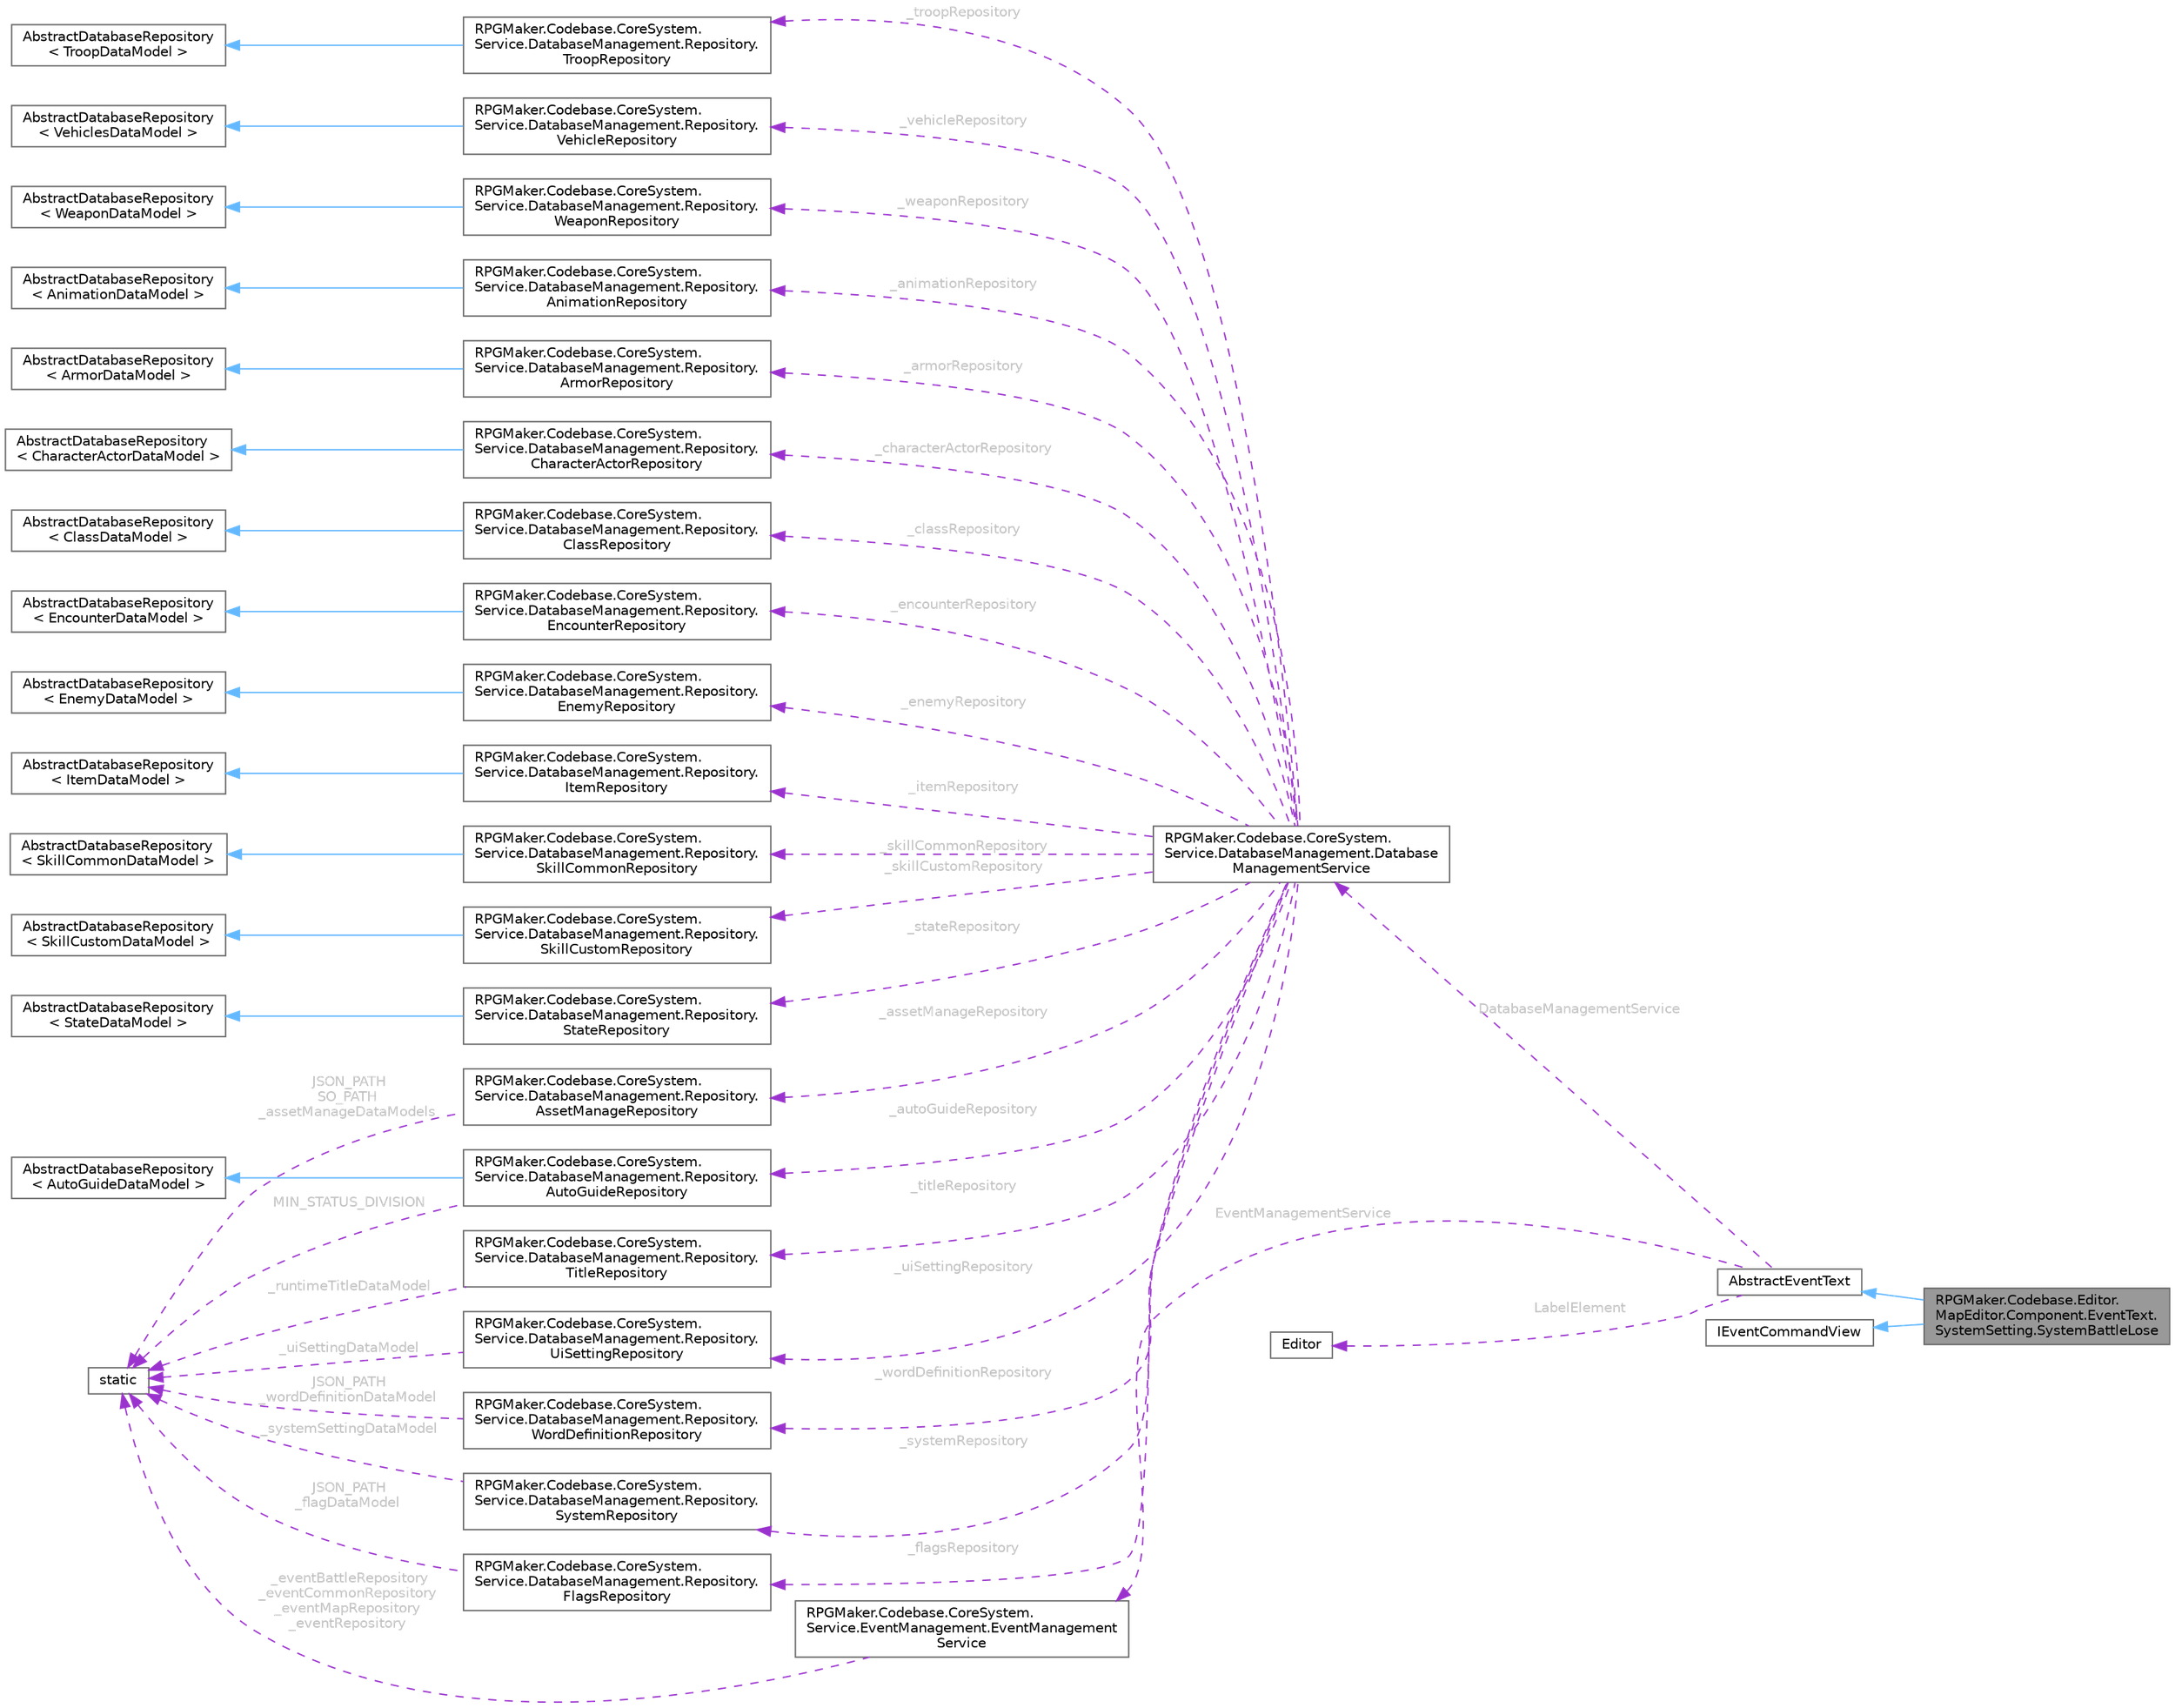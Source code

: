 digraph "RPGMaker.Codebase.Editor.MapEditor.Component.EventText.SystemSetting.SystemBattleLose"
{
 // LATEX_PDF_SIZE
  bgcolor="transparent";
  edge [fontname=Helvetica,fontsize=10,labelfontname=Helvetica,labelfontsize=10];
  node [fontname=Helvetica,fontsize=10,shape=box,height=0.2,width=0.4];
  rankdir="LR";
  Node1 [id="Node000001",label="RPGMaker.Codebase.Editor.\lMapEditor.Component.EventText.\lSystemSetting.SystemBattleLose",height=0.2,width=0.4,color="gray40", fillcolor="grey60", style="filled", fontcolor="black",tooltip=" "];
  Node2 -> Node1 [id="edge1_Node000001_Node000002",dir="back",color="steelblue1",style="solid",tooltip=" "];
  Node2 [id="Node000002",label="AbstractEventText",height=0.2,width=0.4,color="gray40", fillcolor="white", style="filled",URL="$d3/d66/class_r_p_g_maker_1_1_codebase_1_1_editor_1_1_map_editor_1_1_component_1_1_event_text_1_1_abstract_event_text.html",tooltip=" "];
  Node3 -> Node2 [id="edge2_Node000002_Node000003",dir="back",color="darkorchid3",style="dashed",tooltip=" ",label=" DatabaseManagementService",fontcolor="grey" ];
  Node3 [id="Node000003",label="RPGMaker.Codebase.CoreSystem.\lService.DatabaseManagement.Database\lManagementService",height=0.2,width=0.4,color="gray40", fillcolor="white", style="filled",URL="$db/db0/class_r_p_g_maker_1_1_codebase_1_1_core_system_1_1_service_1_1_database_management_1_1_database_management_service.html",tooltip="😁 データベース管理サービス"];
  Node4 -> Node3 [id="edge3_Node000003_Node000004",dir="back",color="darkorchid3",style="dashed",tooltip=" ",label=" _animationRepository",fontcolor="grey" ];
  Node4 [id="Node000004",label="RPGMaker.Codebase.CoreSystem.\lService.DatabaseManagement.Repository.\lAnimationRepository",height=0.2,width=0.4,color="gray40", fillcolor="white", style="filled",URL="$d5/deb/class_r_p_g_maker_1_1_codebase_1_1_core_system_1_1_service_1_1_database_management_1_1_repository_1_1_animation_repository.html",tooltip="😁 アニメーション置き場"];
  Node5 -> Node4 [id="edge4_Node000004_Node000005",dir="back",color="steelblue1",style="solid",tooltip=" "];
  Node5 [id="Node000005",label="AbstractDatabaseRepository\l\< AnimationDataModel \>",height=0.2,width=0.4,color="gray40", fillcolor="white", style="filled",tooltip=" "];
  Node6 -> Node3 [id="edge5_Node000003_Node000006",dir="back",color="darkorchid3",style="dashed",tooltip=" ",label=" _armorRepository",fontcolor="grey" ];
  Node6 [id="Node000006",label="RPGMaker.Codebase.CoreSystem.\lService.DatabaseManagement.Repository.\lArmorRepository",height=0.2,width=0.4,color="gray40", fillcolor="white", style="filled",URL="$d5/d5e/class_r_p_g_maker_1_1_codebase_1_1_core_system_1_1_service_1_1_database_management_1_1_repository_1_1_armor_repository.html",tooltip="😁 防具置き場"];
  Node7 -> Node6 [id="edge6_Node000006_Node000007",dir="back",color="steelblue1",style="solid",tooltip=" "];
  Node7 [id="Node000007",label="AbstractDatabaseRepository\l\< ArmorDataModel \>",height=0.2,width=0.4,color="gray40", fillcolor="white", style="filled",tooltip=" "];
  Node8 -> Node3 [id="edge7_Node000003_Node000008",dir="back",color="darkorchid3",style="dashed",tooltip=" ",label=" _assetManageRepository",fontcolor="grey" ];
  Node8 [id="Node000008",label="RPGMaker.Codebase.CoreSystem.\lService.DatabaseManagement.Repository.\lAssetManageRepository",height=0.2,width=0.4,color="gray40", fillcolor="white", style="filled",URL="$d7/db3/class_r_p_g_maker_1_1_codebase_1_1_core_system_1_1_service_1_1_database_management_1_1_repository_1_1_asset_manage_repository.html",tooltip="😁 資産管理置き場"];
  Node9 -> Node8 [id="edge8_Node000008_Node000009",dir="back",color="darkorchid3",style="dashed",tooltip=" ",label=" JSON_PATH\nSO_PATH\n_assetManageDataModels",fontcolor="grey" ];
  Node9 [id="Node000009",label="static",height=0.2,width=0.4,color="gray40", fillcolor="white", style="filled",tooltip=" "];
  Node10 -> Node3 [id="edge9_Node000003_Node000010",dir="back",color="darkorchid3",style="dashed",tooltip=" ",label=" _autoGuideRepository",fontcolor="grey" ];
  Node10 [id="Node000010",label="RPGMaker.Codebase.CoreSystem.\lService.DatabaseManagement.Repository.\lAutoGuideRepository",height=0.2,width=0.4,color="gray40", fillcolor="white", style="filled",URL="$dc/d23/class_r_p_g_maker_1_1_codebase_1_1_core_system_1_1_service_1_1_database_management_1_1_repository_1_1_auto_guide_repository.html",tooltip="😁 自動ガイド置き場"];
  Node11 -> Node10 [id="edge10_Node000010_Node000011",dir="back",color="steelblue1",style="solid",tooltip=" "];
  Node11 [id="Node000011",label="AbstractDatabaseRepository\l\< AutoGuideDataModel \>",height=0.2,width=0.4,color="gray40", fillcolor="white", style="filled",tooltip=" "];
  Node9 -> Node10 [id="edge11_Node000010_Node000009",dir="back",color="darkorchid3",style="dashed",tooltip=" ",label=" MIN_STATUS_DIVISION",fontcolor="grey" ];
  Node12 -> Node3 [id="edge12_Node000003_Node000012",dir="back",color="darkorchid3",style="dashed",tooltip=" ",label=" _characterActorRepository",fontcolor="grey" ];
  Node12 [id="Node000012",label="RPGMaker.Codebase.CoreSystem.\lService.DatabaseManagement.Repository.\lCharacterActorRepository",height=0.2,width=0.4,color="gray40", fillcolor="white", style="filled",URL="$dc/d27/class_r_p_g_maker_1_1_codebase_1_1_core_system_1_1_service_1_1_database_management_1_1_repositor67544213d6af3013901ca89c3e4d5d21.html",tooltip="キャラクター・アクター置き場"];
  Node13 -> Node12 [id="edge13_Node000012_Node000013",dir="back",color="steelblue1",style="solid",tooltip=" "];
  Node13 [id="Node000013",label="AbstractDatabaseRepository\l\< CharacterActorDataModel \>",height=0.2,width=0.4,color="gray40", fillcolor="white", style="filled",tooltip=" "];
  Node14 -> Node3 [id="edge14_Node000003_Node000014",dir="back",color="darkorchid3",style="dashed",tooltip=" ",label=" _classRepository",fontcolor="grey" ];
  Node14 [id="Node000014",label="RPGMaker.Codebase.CoreSystem.\lService.DatabaseManagement.Repository.\lClassRepository",height=0.2,width=0.4,color="gray40", fillcolor="white", style="filled",URL="$d5/df3/class_r_p_g_maker_1_1_codebase_1_1_core_system_1_1_service_1_1_database_management_1_1_repository_1_1_class_repository.html",tooltip="😁 クラス置き場"];
  Node15 -> Node14 [id="edge15_Node000014_Node000015",dir="back",color="steelblue1",style="solid",tooltip=" "];
  Node15 [id="Node000015",label="AbstractDatabaseRepository\l\< ClassDataModel \>",height=0.2,width=0.4,color="gray40", fillcolor="white", style="filled",tooltip=" "];
  Node16 -> Node3 [id="edge16_Node000003_Node000016",dir="back",color="darkorchid3",style="dashed",tooltip=" ",label=" _encounterRepository",fontcolor="grey" ];
  Node16 [id="Node000016",label="RPGMaker.Codebase.CoreSystem.\lService.DatabaseManagement.Repository.\lEncounterRepository",height=0.2,width=0.4,color="gray40", fillcolor="white", style="filled",URL="$d3/dae/class_r_p_g_maker_1_1_codebase_1_1_core_system_1_1_service_1_1_database_management_1_1_repository_1_1_encounter_repository.html",tooltip="遭遇置き場"];
  Node17 -> Node16 [id="edge17_Node000016_Node000017",dir="back",color="steelblue1",style="solid",tooltip=" "];
  Node17 [id="Node000017",label="AbstractDatabaseRepository\l\< EncounterDataModel \>",height=0.2,width=0.4,color="gray40", fillcolor="white", style="filled",tooltip=" "];
  Node18 -> Node3 [id="edge18_Node000003_Node000018",dir="back",color="darkorchid3",style="dashed",tooltip=" ",label=" _enemyRepository",fontcolor="grey" ];
  Node18 [id="Node000018",label="RPGMaker.Codebase.CoreSystem.\lService.DatabaseManagement.Repository.\lEnemyRepository",height=0.2,width=0.4,color="gray40", fillcolor="white", style="filled",URL="$d4/d59/class_r_p_g_maker_1_1_codebase_1_1_core_system_1_1_service_1_1_database_management_1_1_repository_1_1_enemy_repository.html",tooltip="😁 敵置き場"];
  Node19 -> Node18 [id="edge19_Node000018_Node000019",dir="back",color="steelblue1",style="solid",tooltip=" "];
  Node19 [id="Node000019",label="AbstractDatabaseRepository\l\< EnemyDataModel \>",height=0.2,width=0.4,color="gray40", fillcolor="white", style="filled",tooltip=" "];
  Node20 -> Node3 [id="edge20_Node000003_Node000020",dir="back",color="darkorchid3",style="dashed",tooltip=" ",label=" _flagsRepository",fontcolor="grey" ];
  Node20 [id="Node000020",label="RPGMaker.Codebase.CoreSystem.\lService.DatabaseManagement.Repository.\lFlagsRepository",height=0.2,width=0.4,color="gray40", fillcolor="white", style="filled",URL="$dd/db4/class_r_p_g_maker_1_1_codebase_1_1_core_system_1_1_service_1_1_database_management_1_1_repository_1_1_flags_repository.html",tooltip="😁 フラグ置き場"];
  Node9 -> Node20 [id="edge21_Node000020_Node000009",dir="back",color="darkorchid3",style="dashed",tooltip=" ",label=" JSON_PATH\n_flagDataModel",fontcolor="grey" ];
  Node21 -> Node3 [id="edge22_Node000003_Node000021",dir="back",color="darkorchid3",style="dashed",tooltip=" ",label=" _itemRepository",fontcolor="grey" ];
  Node21 [id="Node000021",label="RPGMaker.Codebase.CoreSystem.\lService.DatabaseManagement.Repository.\lItemRepository",height=0.2,width=0.4,color="gray40", fillcolor="white", style="filled",URL="$dd/d1d/class_r_p_g_maker_1_1_codebase_1_1_core_system_1_1_service_1_1_database_management_1_1_repository_1_1_item_repository.html",tooltip="😁 アイテム置き場"];
  Node22 -> Node21 [id="edge23_Node000021_Node000022",dir="back",color="steelblue1",style="solid",tooltip=" "];
  Node22 [id="Node000022",label="AbstractDatabaseRepository\l\< ItemDataModel \>",height=0.2,width=0.4,color="gray40", fillcolor="white", style="filled",tooltip=" "];
  Node23 -> Node3 [id="edge24_Node000003_Node000023",dir="back",color="darkorchid3",style="dashed",tooltip=" ",label=" _skillCommonRepository",fontcolor="grey" ];
  Node23 [id="Node000023",label="RPGMaker.Codebase.CoreSystem.\lService.DatabaseManagement.Repository.\lSkillCommonRepository",height=0.2,width=0.4,color="gray40", fillcolor="white", style="filled",URL="$da/d52/class_r_p_g_maker_1_1_codebase_1_1_core_system_1_1_service_1_1_database_management_1_1_repository_1_1_skill_common_repository.html",tooltip="😁 スキル共通置き場"];
  Node24 -> Node23 [id="edge25_Node000023_Node000024",dir="back",color="steelblue1",style="solid",tooltip=" "];
  Node24 [id="Node000024",label="AbstractDatabaseRepository\l\< SkillCommonDataModel \>",height=0.2,width=0.4,color="gray40", fillcolor="white", style="filled",tooltip=" "];
  Node25 -> Node3 [id="edge26_Node000003_Node000025",dir="back",color="darkorchid3",style="dashed",tooltip=" ",label=" _skillCustomRepository",fontcolor="grey" ];
  Node25 [id="Node000025",label="RPGMaker.Codebase.CoreSystem.\lService.DatabaseManagement.Repository.\lSkillCustomRepository",height=0.2,width=0.4,color="gray40", fillcolor="white", style="filled",URL="$df/d9d/class_r_p_g_maker_1_1_codebase_1_1_core_system_1_1_service_1_1_database_management_1_1_repository_1_1_skill_custom_repository.html",tooltip="😁 スキル・カスタム置き場"];
  Node26 -> Node25 [id="edge27_Node000025_Node000026",dir="back",color="steelblue1",style="solid",tooltip=" "];
  Node26 [id="Node000026",label="AbstractDatabaseRepository\l\< SkillCustomDataModel \>",height=0.2,width=0.4,color="gray40", fillcolor="white", style="filled",tooltip=" "];
  Node27 -> Node3 [id="edge28_Node000003_Node000027",dir="back",color="darkorchid3",style="dashed",tooltip=" ",label=" _stateRepository",fontcolor="grey" ];
  Node27 [id="Node000027",label="RPGMaker.Codebase.CoreSystem.\lService.DatabaseManagement.Repository.\lStateRepository",height=0.2,width=0.4,color="gray40", fillcolor="white", style="filled",URL="$d0/d34/class_r_p_g_maker_1_1_codebase_1_1_core_system_1_1_service_1_1_database_management_1_1_repository_1_1_state_repository.html",tooltip="😁 状態置き場"];
  Node28 -> Node27 [id="edge29_Node000027_Node000028",dir="back",color="steelblue1",style="solid",tooltip=" "];
  Node28 [id="Node000028",label="AbstractDatabaseRepository\l\< StateDataModel \>",height=0.2,width=0.4,color="gray40", fillcolor="white", style="filled",tooltip=" "];
  Node29 -> Node3 [id="edge30_Node000003_Node000029",dir="back",color="darkorchid3",style="dashed",tooltip=" ",label=" _systemRepository",fontcolor="grey" ];
  Node29 [id="Node000029",label="RPGMaker.Codebase.CoreSystem.\lService.DatabaseManagement.Repository.\lSystemRepository",height=0.2,width=0.4,color="gray40", fillcolor="white", style="filled",URL="$d6/d55/class_r_p_g_maker_1_1_codebase_1_1_core_system_1_1_service_1_1_database_management_1_1_repository_1_1_system_repository.html",tooltip="😁 システム置き場"];
  Node9 -> Node29 [id="edge31_Node000029_Node000009",dir="back",color="darkorchid3",style="dashed",tooltip=" ",label=" _systemSettingDataModel",fontcolor="grey" ];
  Node30 -> Node3 [id="edge32_Node000003_Node000030",dir="back",color="darkorchid3",style="dashed",tooltip=" ",label=" _titleRepository",fontcolor="grey" ];
  Node30 [id="Node000030",label="RPGMaker.Codebase.CoreSystem.\lService.DatabaseManagement.Repository.\lTitleRepository",height=0.2,width=0.4,color="gray40", fillcolor="white", style="filled",URL="$d6/d61/class_r_p_g_maker_1_1_codebase_1_1_core_system_1_1_service_1_1_database_management_1_1_repository_1_1_title_repository.html",tooltip="😁 タイトル置き場"];
  Node9 -> Node30 [id="edge33_Node000030_Node000009",dir="back",color="darkorchid3",style="dashed",tooltip=" ",label=" _runtimeTitleDataModel",fontcolor="grey" ];
  Node31 -> Node3 [id="edge34_Node000003_Node000031",dir="back",color="darkorchid3",style="dashed",tooltip=" ",label=" _troopRepository",fontcolor="grey" ];
  Node31 [id="Node000031",label="RPGMaker.Codebase.CoreSystem.\lService.DatabaseManagement.Repository.\lTroopRepository",height=0.2,width=0.4,color="gray40", fillcolor="white", style="filled",URL="$d6/d3e/class_r_p_g_maker_1_1_codebase_1_1_core_system_1_1_service_1_1_database_management_1_1_repository_1_1_troop_repository.html",tooltip="😁 部隊置き場"];
  Node32 -> Node31 [id="edge35_Node000031_Node000032",dir="back",color="steelblue1",style="solid",tooltip=" "];
  Node32 [id="Node000032",label="AbstractDatabaseRepository\l\< TroopDataModel \>",height=0.2,width=0.4,color="gray40", fillcolor="white", style="filled",tooltip=" "];
  Node33 -> Node3 [id="edge36_Node000003_Node000033",dir="back",color="darkorchid3",style="dashed",tooltip=" ",label=" _uiSettingRepository",fontcolor="grey" ];
  Node33 [id="Node000033",label="RPGMaker.Codebase.CoreSystem.\lService.DatabaseManagement.Repository.\lUiSettingRepository",height=0.2,width=0.4,color="gray40", fillcolor="white", style="filled",URL="$de/d41/class_r_p_g_maker_1_1_codebase_1_1_core_system_1_1_service_1_1_database_management_1_1_repository_1_1_ui_setting_repository.html",tooltip="😁 ユーザー・インターフェース設定置き場"];
  Node9 -> Node33 [id="edge37_Node000033_Node000009",dir="back",color="darkorchid3",style="dashed",tooltip=" ",label=" _uiSettingDataModel",fontcolor="grey" ];
  Node34 -> Node3 [id="edge38_Node000003_Node000034",dir="back",color="darkorchid3",style="dashed",tooltip=" ",label=" _vehicleRepository",fontcolor="grey" ];
  Node34 [id="Node000034",label="RPGMaker.Codebase.CoreSystem.\lService.DatabaseManagement.Repository.\lVehicleRepository",height=0.2,width=0.4,color="gray40", fillcolor="white", style="filled",URL="$dc/dcd/class_r_p_g_maker_1_1_codebase_1_1_core_system_1_1_service_1_1_database_management_1_1_repository_1_1_vehicle_repository.html",tooltip="😁 乗り物置き場"];
  Node35 -> Node34 [id="edge39_Node000034_Node000035",dir="back",color="steelblue1",style="solid",tooltip=" "];
  Node35 [id="Node000035",label="AbstractDatabaseRepository\l\< VehiclesDataModel \>",height=0.2,width=0.4,color="gray40", fillcolor="white", style="filled",tooltip=" "];
  Node36 -> Node3 [id="edge40_Node000003_Node000036",dir="back",color="darkorchid3",style="dashed",tooltip=" ",label=" _weaponRepository",fontcolor="grey" ];
  Node36 [id="Node000036",label="RPGMaker.Codebase.CoreSystem.\lService.DatabaseManagement.Repository.\lWeaponRepository",height=0.2,width=0.4,color="gray40", fillcolor="white", style="filled",URL="$de/d23/class_r_p_g_maker_1_1_codebase_1_1_core_system_1_1_service_1_1_database_management_1_1_repository_1_1_weapon_repository.html",tooltip="😁 武器置き場"];
  Node37 -> Node36 [id="edge41_Node000036_Node000037",dir="back",color="steelblue1",style="solid",tooltip=" "];
  Node37 [id="Node000037",label="AbstractDatabaseRepository\l\< WeaponDataModel \>",height=0.2,width=0.4,color="gray40", fillcolor="white", style="filled",tooltip=" "];
  Node38 -> Node3 [id="edge42_Node000003_Node000038",dir="back",color="darkorchid3",style="dashed",tooltip=" ",label=" _wordDefinitionRepository",fontcolor="grey" ];
  Node38 [id="Node000038",label="RPGMaker.Codebase.CoreSystem.\lService.DatabaseManagement.Repository.\lWordDefinitionRepository",height=0.2,width=0.4,color="gray40", fillcolor="white", style="filled",URL="$d0/d25/class_r_p_g_maker_1_1_codebase_1_1_core_system_1_1_service_1_1_database_management_1_1_repositor810f9e3871d1afeaa788d9c5df5cdd13.html",tooltip="😁 単語定義置き場"];
  Node9 -> Node38 [id="edge43_Node000038_Node000009",dir="back",color="darkorchid3",style="dashed",tooltip=" ",label=" JSON_PATH\n_wordDefinitionDataModel",fontcolor="grey" ];
  Node39 -> Node2 [id="edge44_Node000002_Node000039",dir="back",color="darkorchid3",style="dashed",tooltip=" ",label=" EventManagementService",fontcolor="grey" ];
  Node39 [id="Node000039",label="RPGMaker.Codebase.CoreSystem.\lService.EventManagement.EventManagement\lService",height=0.2,width=0.4,color="gray40", fillcolor="white", style="filled",URL="$d5/d7b/class_r_p_g_maker_1_1_codebase_1_1_core_system_1_1_service_1_1_event_management_1_1_event_management_service.html",tooltip="😁 イベント管理サービス"];
  Node9 -> Node39 [id="edge45_Node000039_Node000009",dir="back",color="darkorchid3",style="dashed",tooltip=" ",label=" _eventBattleRepository\n_eventCommonRepository\n_eventMapRepository\n_eventRepository",fontcolor="grey" ];
  Node40 -> Node2 [id="edge46_Node000002_Node000040",dir="back",color="darkorchid3",style="dashed",tooltip=" ",label=" LabelElement",fontcolor="grey" ];
  Node40 [id="Node000040",label="Editor",height=0.2,width=0.4,color="gray40", fillcolor="white", style="filled",tooltip=" "];
  Node41 -> Node1 [id="edge47_Node000001_Node000041",dir="back",color="steelblue1",style="solid",tooltip=" "];
  Node41 [id="Node000041",label="IEventCommandView",height=0.2,width=0.4,color="gray40", fillcolor="white", style="filled",URL="$dc/dd2/interface_r_p_g_maker_1_1_codebase_1_1_editor_1_1_map_editor_1_1_component_1_1_event_text_1_1_i_event_command_view.html",tooltip="EventCommandView全体で共通のインターフェース. （AbstractEventTextというのがあるが、Text以外でもこのインターフェースはimplementすること）"];
}
